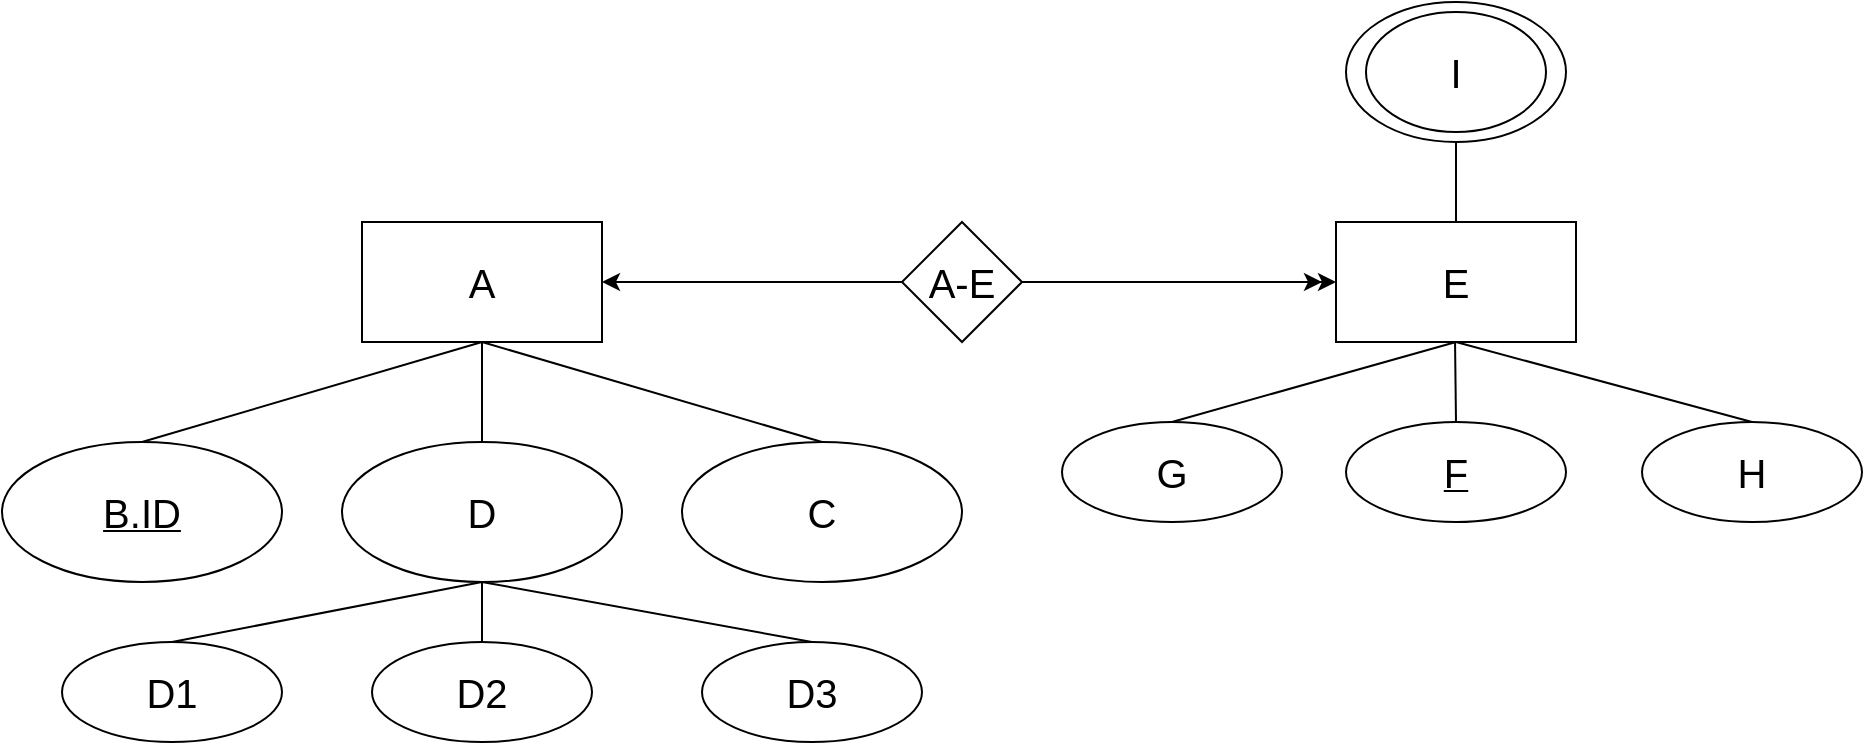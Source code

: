 <mxfile version="26.1.0">
  <diagram name="1 oldal" id="Lfw7uH7mR_dwtOn-PWIH">
    <mxGraphModel dx="1400" dy="744" grid="1" gridSize="10" guides="1" tooltips="1" connect="1" arrows="1" fold="1" page="1" pageScale="1" pageWidth="827" pageHeight="1169" math="0" shadow="0">
      <root>
        <mxCell id="0" />
        <mxCell id="1" parent="0" />
        <mxCell id="7MCUvtR1y5PKWnJzMDMS-5" value="&lt;font style=&quot;font-size: 20px;&quot;&gt;A&lt;/font&gt;" style="rounded=0;whiteSpace=wrap;html=1;" vertex="1" parent="1">
          <mxGeometry x="340" y="210" width="120" height="60" as="geometry" />
        </mxCell>
        <mxCell id="7MCUvtR1y5PKWnJzMDMS-29" value="&lt;font style=&quot;font-size: 20px;&quot;&gt;E&lt;/font&gt;" style="rounded=0;whiteSpace=wrap;html=1;" vertex="1" parent="1">
          <mxGeometry x="827" y="210" width="120" height="60" as="geometry" />
        </mxCell>
        <mxCell id="7MCUvtR1y5PKWnJzMDMS-43" value="" style="endArrow=classic;startArrow=classic;html=1;rounded=0;entryX=1;entryY=0.5;entryDx=0;entryDy=0;exitX=0;exitY=0.5;exitDx=0;exitDy=0;" edge="1" parent="1" source="7MCUvtR1y5PKWnJzMDMS-29" target="7MCUvtR1y5PKWnJzMDMS-5">
          <mxGeometry width="50" height="50" relative="1" as="geometry">
            <mxPoint x="710" y="239.47" as="sourcePoint" />
            <mxPoint x="610" y="239.47" as="targetPoint" />
          </mxGeometry>
        </mxCell>
        <mxCell id="7MCUvtR1y5PKWnJzMDMS-44" value="&lt;font style=&quot;font-size: 20px;&quot;&gt;A-E&lt;/font&gt;" style="rhombus;whiteSpace=wrap;html=1;" vertex="1" parent="1">
          <mxGeometry x="610" y="210" width="60" height="60" as="geometry" />
        </mxCell>
        <mxCell id="7MCUvtR1y5PKWnJzMDMS-45" value="&lt;u&gt;&lt;font style=&quot;font-size: 20px;&quot;&gt;B.ID&lt;/font&gt;&lt;/u&gt;" style="ellipse;whiteSpace=wrap;html=1;" vertex="1" parent="1">
          <mxGeometry x="160" y="320" width="140" height="70" as="geometry" />
        </mxCell>
        <mxCell id="7MCUvtR1y5PKWnJzMDMS-46" value="&lt;font style=&quot;font-size: 20px;&quot;&gt;D&lt;/font&gt;" style="ellipse;whiteSpace=wrap;html=1;" vertex="1" parent="1">
          <mxGeometry x="330" y="320" width="140" height="70" as="geometry" />
        </mxCell>
        <mxCell id="7MCUvtR1y5PKWnJzMDMS-47" value="&lt;font style=&quot;font-size: 20px;&quot;&gt;C&lt;/font&gt;" style="ellipse;whiteSpace=wrap;html=1;" vertex="1" parent="1">
          <mxGeometry x="500" y="320" width="140" height="70" as="geometry" />
        </mxCell>
        <mxCell id="7MCUvtR1y5PKWnJzMDMS-48" value="" style="endArrow=none;html=1;rounded=0;exitX=0.5;exitY=0;exitDx=0;exitDy=0;entryX=0.5;entryY=1;entryDx=0;entryDy=0;" edge="1" parent="1" source="7MCUvtR1y5PKWnJzMDMS-46" target="7MCUvtR1y5PKWnJzMDMS-5">
          <mxGeometry width="50" height="50" relative="1" as="geometry">
            <mxPoint x="480" y="280" as="sourcePoint" />
            <mxPoint x="530" y="230" as="targetPoint" />
          </mxGeometry>
        </mxCell>
        <mxCell id="7MCUvtR1y5PKWnJzMDMS-49" value="" style="endArrow=none;html=1;rounded=0;exitX=0.5;exitY=0;exitDx=0;exitDy=0;entryX=0.5;entryY=1;entryDx=0;entryDy=0;" edge="1" parent="1" source="7MCUvtR1y5PKWnJzMDMS-47" target="7MCUvtR1y5PKWnJzMDMS-5">
          <mxGeometry width="50" height="50" relative="1" as="geometry">
            <mxPoint x="410" y="330" as="sourcePoint" />
            <mxPoint x="410" y="280" as="targetPoint" />
          </mxGeometry>
        </mxCell>
        <mxCell id="7MCUvtR1y5PKWnJzMDMS-50" value="" style="endArrow=none;html=1;rounded=0;exitX=0.5;exitY=0;exitDx=0;exitDy=0;entryX=0.5;entryY=1;entryDx=0;entryDy=0;" edge="1" parent="1" source="7MCUvtR1y5PKWnJzMDMS-45" target="7MCUvtR1y5PKWnJzMDMS-5">
          <mxGeometry width="50" height="50" relative="1" as="geometry">
            <mxPoint x="420" y="340" as="sourcePoint" />
            <mxPoint x="420" y="290" as="targetPoint" />
          </mxGeometry>
        </mxCell>
        <mxCell id="7MCUvtR1y5PKWnJzMDMS-51" value="&lt;font style=&quot;font-size: 20px;&quot;&gt;D3&lt;/font&gt;" style="ellipse;whiteSpace=wrap;html=1;" vertex="1" parent="1">
          <mxGeometry x="510" y="420" width="110" height="50" as="geometry" />
        </mxCell>
        <mxCell id="7MCUvtR1y5PKWnJzMDMS-52" value="&lt;font style=&quot;font-size: 20px;&quot;&gt;D2&lt;/font&gt;" style="ellipse;whiteSpace=wrap;html=1;" vertex="1" parent="1">
          <mxGeometry x="345" y="420" width="110" height="50" as="geometry" />
        </mxCell>
        <mxCell id="7MCUvtR1y5PKWnJzMDMS-53" value="&lt;font style=&quot;font-size: 20px;&quot;&gt;D1&lt;/font&gt;" style="ellipse;whiteSpace=wrap;html=1;" vertex="1" parent="1">
          <mxGeometry x="190" y="420" width="110" height="50" as="geometry" />
        </mxCell>
        <mxCell id="7MCUvtR1y5PKWnJzMDMS-54" value="" style="endArrow=none;html=1;rounded=0;exitX=0.5;exitY=0;exitDx=0;exitDy=0;entryX=0.5;entryY=1;entryDx=0;entryDy=0;" edge="1" parent="1" source="7MCUvtR1y5PKWnJzMDMS-52" target="7MCUvtR1y5PKWnJzMDMS-46">
          <mxGeometry width="50" height="50" relative="1" as="geometry">
            <mxPoint x="410" y="430" as="sourcePoint" />
            <mxPoint x="400" y="390" as="targetPoint" />
          </mxGeometry>
        </mxCell>
        <mxCell id="7MCUvtR1y5PKWnJzMDMS-58" value="" style="endArrow=classic;html=1;rounded=0;exitX=1;exitY=0.5;exitDx=0;exitDy=0;" edge="1" parent="1" source="7MCUvtR1y5PKWnJzMDMS-44">
          <mxGeometry width="50" height="50" relative="1" as="geometry">
            <mxPoint x="720" y="400" as="sourcePoint" />
            <mxPoint x="820" y="240" as="targetPoint" />
          </mxGeometry>
        </mxCell>
        <mxCell id="7MCUvtR1y5PKWnJzMDMS-59" value="" style="endArrow=none;html=1;rounded=0;exitX=0.5;exitY=0;exitDx=0;exitDy=0;entryX=0.5;entryY=1;entryDx=0;entryDy=0;" edge="1" parent="1" source="7MCUvtR1y5PKWnJzMDMS-51" target="7MCUvtR1y5PKWnJzMDMS-46">
          <mxGeometry width="50" height="50" relative="1" as="geometry">
            <mxPoint x="410" y="430" as="sourcePoint" />
            <mxPoint x="409.52" y="390" as="targetPoint" />
          </mxGeometry>
        </mxCell>
        <mxCell id="7MCUvtR1y5PKWnJzMDMS-60" value="" style="endArrow=none;html=1;rounded=0;exitX=0.5;exitY=0;exitDx=0;exitDy=0;entryX=0.5;entryY=1;entryDx=0;entryDy=0;" edge="1" parent="1" source="7MCUvtR1y5PKWnJzMDMS-53" target="7MCUvtR1y5PKWnJzMDMS-46">
          <mxGeometry width="50" height="50" relative="1" as="geometry">
            <mxPoint x="420" y="440" as="sourcePoint" />
            <mxPoint x="400" y="390" as="targetPoint" />
          </mxGeometry>
        </mxCell>
        <mxCell id="7MCUvtR1y5PKWnJzMDMS-61" value="" style="ellipse;whiteSpace=wrap;html=1;" vertex="1" parent="1">
          <mxGeometry x="832" y="100" width="110" height="70" as="geometry" />
        </mxCell>
        <mxCell id="7MCUvtR1y5PKWnJzMDMS-62" value="&lt;font style=&quot;font-size: 20px;&quot;&gt;I&lt;/font&gt;" style="ellipse;whiteSpace=wrap;html=1;" vertex="1" parent="1">
          <mxGeometry x="842" y="105" width="90" height="60" as="geometry" />
        </mxCell>
        <mxCell id="7MCUvtR1y5PKWnJzMDMS-63" value="" style="endArrow=none;html=1;rounded=0;entryX=0.5;entryY=1;entryDx=0;entryDy=0;exitX=0.5;exitY=0;exitDx=0;exitDy=0;" edge="1" parent="1" source="7MCUvtR1y5PKWnJzMDMS-29" target="7MCUvtR1y5PKWnJzMDMS-61">
          <mxGeometry width="50" height="50" relative="1" as="geometry">
            <mxPoint x="870" y="370" as="sourcePoint" />
            <mxPoint x="920" y="320" as="targetPoint" />
          </mxGeometry>
        </mxCell>
        <mxCell id="7MCUvtR1y5PKWnJzMDMS-64" value="&lt;font style=&quot;font-size: 20px;&quot;&gt;H&lt;/font&gt;" style="ellipse;whiteSpace=wrap;html=1;" vertex="1" parent="1">
          <mxGeometry x="980" y="310" width="110" height="50" as="geometry" />
        </mxCell>
        <mxCell id="7MCUvtR1y5PKWnJzMDMS-65" value="&lt;u&gt;&lt;font style=&quot;font-size: 20px;&quot;&gt;F&lt;/font&gt;&lt;/u&gt;" style="ellipse;whiteSpace=wrap;html=1;" vertex="1" parent="1">
          <mxGeometry x="832" y="310" width="110" height="50" as="geometry" />
        </mxCell>
        <mxCell id="7MCUvtR1y5PKWnJzMDMS-66" value="&lt;font style=&quot;font-size: 20px;&quot;&gt;G&lt;/font&gt;" style="ellipse;whiteSpace=wrap;html=1;" vertex="1" parent="1">
          <mxGeometry x="690" y="310" width="110" height="50" as="geometry" />
        </mxCell>
        <mxCell id="7MCUvtR1y5PKWnJzMDMS-67" value="" style="endArrow=none;html=1;rounded=0;exitX=0.5;exitY=0;exitDx=0;exitDy=0;entryX=0.5;entryY=1;entryDx=0;entryDy=0;" edge="1" parent="1" source="7MCUvtR1y5PKWnJzMDMS-65">
          <mxGeometry width="50" height="50" relative="1" as="geometry">
            <mxPoint x="886.52" y="320" as="sourcePoint" />
            <mxPoint x="886.52" y="270" as="targetPoint" />
          </mxGeometry>
        </mxCell>
        <mxCell id="7MCUvtR1y5PKWnJzMDMS-68" value="" style="endArrow=none;html=1;rounded=0;exitX=0.5;exitY=0;exitDx=0;exitDy=0;entryX=0.5;entryY=1;entryDx=0;entryDy=0;" edge="1" parent="1" source="7MCUvtR1y5PKWnJzMDMS-64">
          <mxGeometry width="50" height="50" relative="1" as="geometry">
            <mxPoint x="897" y="320" as="sourcePoint" />
            <mxPoint x="887" y="270" as="targetPoint" />
          </mxGeometry>
        </mxCell>
        <mxCell id="7MCUvtR1y5PKWnJzMDMS-69" value="" style="endArrow=none;html=1;rounded=0;exitX=0.5;exitY=0;exitDx=0;exitDy=0;entryX=0.5;entryY=1;entryDx=0;entryDy=0;" edge="1" parent="1" source="7MCUvtR1y5PKWnJzMDMS-66">
          <mxGeometry width="50" height="50" relative="1" as="geometry">
            <mxPoint x="907" y="330" as="sourcePoint" />
            <mxPoint x="887" y="270" as="targetPoint" />
          </mxGeometry>
        </mxCell>
      </root>
    </mxGraphModel>
  </diagram>
</mxfile>
